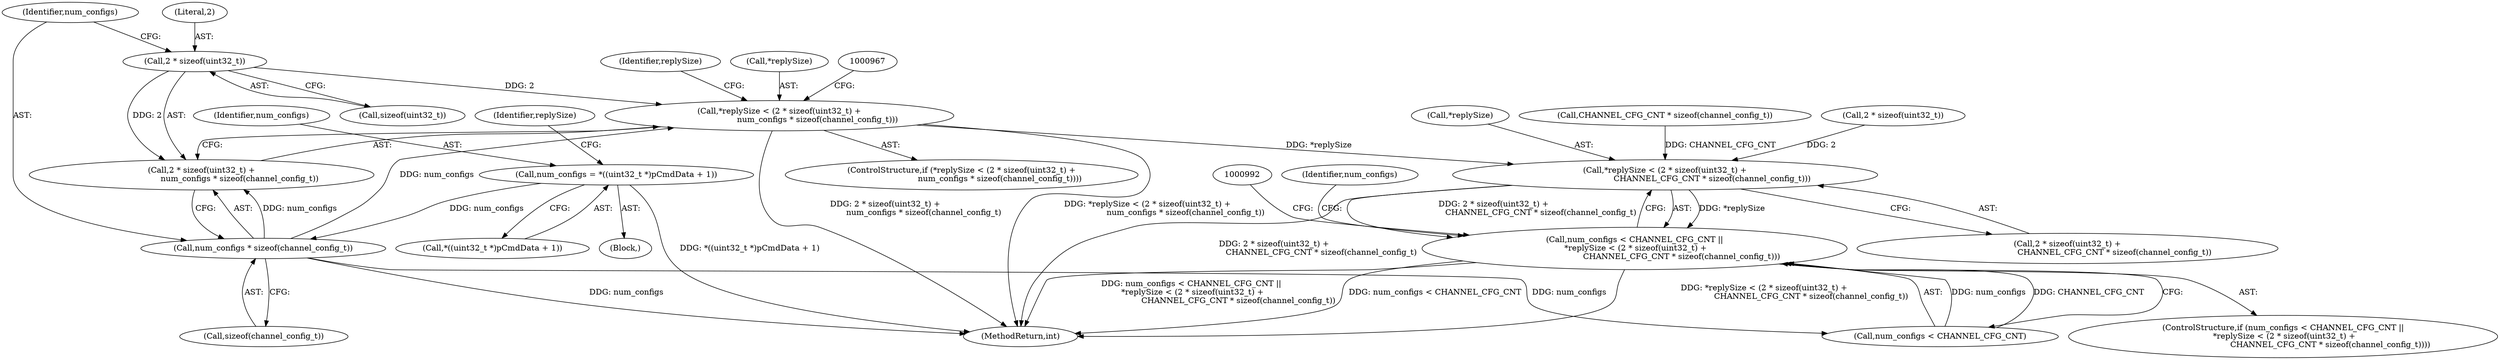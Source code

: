 digraph "0_Android_aeea52da00d210587fb3ed895de3d5f2e0264c88_9@pointer" {
"1000943" [label="(Call,*replySize < (2 * sizeof(uint32_t) +\n                              num_configs * sizeof(channel_config_t)))"];
"1000947" [label="(Call,2 * sizeof(uint32_t))"];
"1000951" [label="(Call,num_configs * sizeof(channel_config_t))"];
"1000934" [label="(Call,num_configs = *((uint32_t *)pCmdData + 1))"];
"1000976" [label="(Call,*replySize < (2 * sizeof(uint32_t) +\n                                     CHANNEL_CFG_CNT * sizeof(channel_config_t)))"];
"1000972" [label="(Call,num_configs < CHANNEL_CFG_CNT ||\n *replySize < (2 * sizeof(uint32_t) +\n                                     CHANNEL_CFG_CNT * sizeof(channel_config_t)))"];
"1000948" [label="(Literal,2)"];
"1000949" [label="(Call,sizeof(uint32_t))"];
"1000945" [label="(Identifier,replySize)"];
"1000980" [label="(Call,2 * sizeof(uint32_t))"];
"1000935" [label="(Identifier,num_configs)"];
"1000973" [label="(Call,num_configs < CHANNEL_CFG_CNT)"];
"1000865" [label="(Block,)"];
"1000979" [label="(Call,2 * sizeof(uint32_t) +\n                                     CHANNEL_CFG_CNT * sizeof(channel_config_t))"];
"1000972" [label="(Call,num_configs < CHANNEL_CFG_CNT ||\n *replySize < (2 * sizeof(uint32_t) +\n                                     CHANNEL_CFG_CNT * sizeof(channel_config_t)))"];
"1000977" [label="(Call,*replySize)"];
"1000951" [label="(Call,num_configs * sizeof(channel_config_t))"];
"1000976" [label="(Call,*replySize < (2 * sizeof(uint32_t) +\n                                     CHANNEL_CFG_CNT * sizeof(channel_config_t)))"];
"1000947" [label="(Call,2 * sizeof(uint32_t))"];
"1001318" [label="(MethodReturn,int)"];
"1000943" [label="(Call,*replySize < (2 * sizeof(uint32_t) +\n                              num_configs * sizeof(channel_config_t)))"];
"1000946" [label="(Call,2 * sizeof(uint32_t) +\n                              num_configs * sizeof(channel_config_t))"];
"1000999" [label="(Identifier,num_configs)"];
"1000934" [label="(Call,num_configs = *((uint32_t *)pCmdData + 1))"];
"1000971" [label="(ControlStructure,if (num_configs < CHANNEL_CFG_CNT ||\n *replySize < (2 * sizeof(uint32_t) +\n                                     CHANNEL_CFG_CNT * sizeof(channel_config_t))))"];
"1000942" [label="(ControlStructure,if (*replySize < (2 * sizeof(uint32_t) +\n                              num_configs * sizeof(channel_config_t))))"];
"1000952" [label="(Identifier,num_configs)"];
"1000984" [label="(Call,CHANNEL_CFG_CNT * sizeof(channel_config_t))"];
"1000958" [label="(Identifier,replySize)"];
"1000953" [label="(Call,sizeof(channel_config_t))"];
"1000944" [label="(Call,*replySize)"];
"1000936" [label="(Call,*((uint32_t *)pCmdData + 1))"];
"1000943" -> "1000942"  [label="AST: "];
"1000943" -> "1000946"  [label="CFG: "];
"1000944" -> "1000943"  [label="AST: "];
"1000946" -> "1000943"  [label="AST: "];
"1000958" -> "1000943"  [label="CFG: "];
"1000967" -> "1000943"  [label="CFG: "];
"1000943" -> "1001318"  [label="DDG: 2 * sizeof(uint32_t) +\n                              num_configs * sizeof(channel_config_t)"];
"1000943" -> "1001318"  [label="DDG: *replySize < (2 * sizeof(uint32_t) +\n                              num_configs * sizeof(channel_config_t))"];
"1000947" -> "1000943"  [label="DDG: 2"];
"1000951" -> "1000943"  [label="DDG: num_configs"];
"1000943" -> "1000976"  [label="DDG: *replySize"];
"1000947" -> "1000946"  [label="AST: "];
"1000947" -> "1000949"  [label="CFG: "];
"1000948" -> "1000947"  [label="AST: "];
"1000949" -> "1000947"  [label="AST: "];
"1000952" -> "1000947"  [label="CFG: "];
"1000947" -> "1000946"  [label="DDG: 2"];
"1000951" -> "1000946"  [label="AST: "];
"1000951" -> "1000953"  [label="CFG: "];
"1000952" -> "1000951"  [label="AST: "];
"1000953" -> "1000951"  [label="AST: "];
"1000946" -> "1000951"  [label="CFG: "];
"1000951" -> "1001318"  [label="DDG: num_configs"];
"1000951" -> "1000946"  [label="DDG: num_configs"];
"1000934" -> "1000951"  [label="DDG: num_configs"];
"1000951" -> "1000973"  [label="DDG: num_configs"];
"1000934" -> "1000865"  [label="AST: "];
"1000934" -> "1000936"  [label="CFG: "];
"1000935" -> "1000934"  [label="AST: "];
"1000936" -> "1000934"  [label="AST: "];
"1000945" -> "1000934"  [label="CFG: "];
"1000934" -> "1001318"  [label="DDG: *((uint32_t *)pCmdData + 1)"];
"1000976" -> "1000972"  [label="AST: "];
"1000976" -> "1000979"  [label="CFG: "];
"1000977" -> "1000976"  [label="AST: "];
"1000979" -> "1000976"  [label="AST: "];
"1000972" -> "1000976"  [label="CFG: "];
"1000976" -> "1001318"  [label="DDG: 2 * sizeof(uint32_t) +\n                                     CHANNEL_CFG_CNT * sizeof(channel_config_t)"];
"1000976" -> "1000972"  [label="DDG: *replySize"];
"1000976" -> "1000972"  [label="DDG: 2 * sizeof(uint32_t) +\n                                     CHANNEL_CFG_CNT * sizeof(channel_config_t)"];
"1000980" -> "1000976"  [label="DDG: 2"];
"1000984" -> "1000976"  [label="DDG: CHANNEL_CFG_CNT"];
"1000972" -> "1000971"  [label="AST: "];
"1000972" -> "1000973"  [label="CFG: "];
"1000973" -> "1000972"  [label="AST: "];
"1000992" -> "1000972"  [label="CFG: "];
"1000999" -> "1000972"  [label="CFG: "];
"1000972" -> "1001318"  [label="DDG: num_configs < CHANNEL_CFG_CNT ||\n *replySize < (2 * sizeof(uint32_t) +\n                                     CHANNEL_CFG_CNT * sizeof(channel_config_t))"];
"1000972" -> "1001318"  [label="DDG: num_configs < CHANNEL_CFG_CNT"];
"1000972" -> "1001318"  [label="DDG: *replySize < (2 * sizeof(uint32_t) +\n                                     CHANNEL_CFG_CNT * sizeof(channel_config_t))"];
"1000973" -> "1000972"  [label="DDG: num_configs"];
"1000973" -> "1000972"  [label="DDG: CHANNEL_CFG_CNT"];
}
